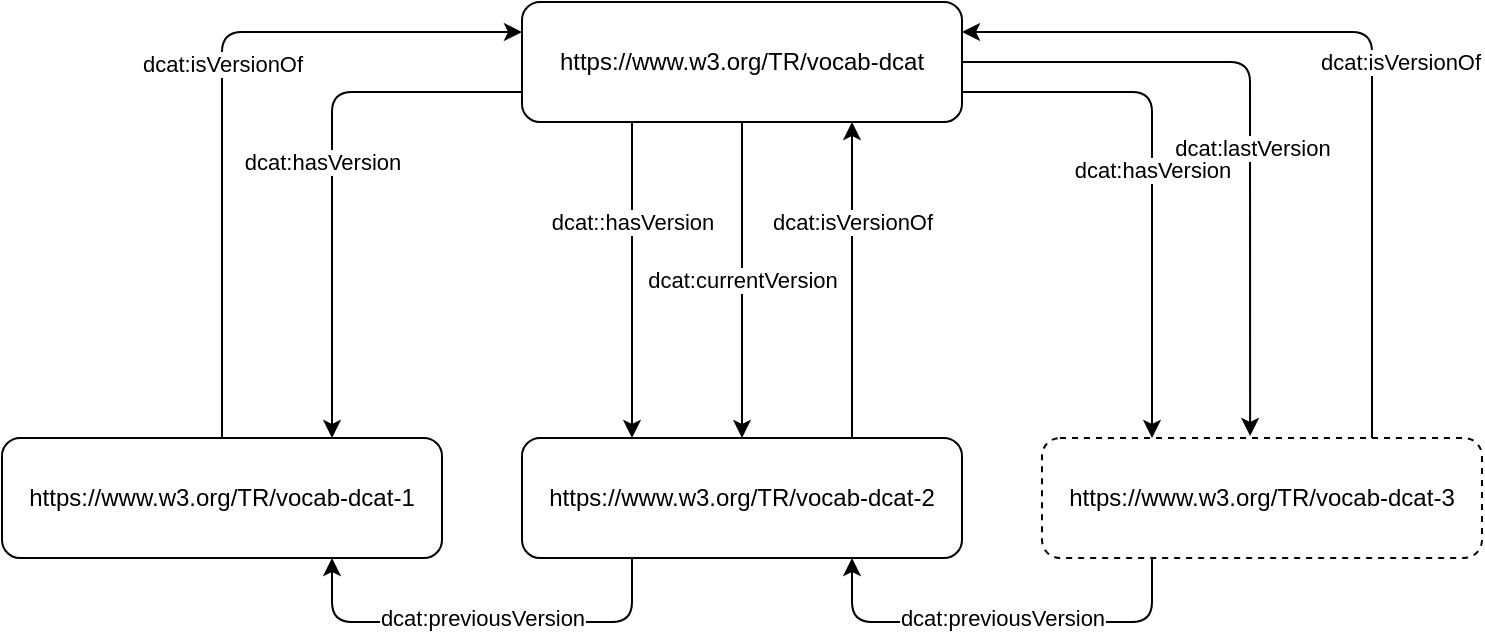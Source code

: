 <mxfile version="14.3.0" type="device"><diagram id="zFocH5qZz75w4V4DaWB2" name="Page-1"><mxGraphModel dx="1022" dy="380" grid="1" gridSize="10" guides="1" tooltips="1" connect="1" arrows="1" fold="1" page="1" pageScale="1" pageWidth="850" pageHeight="1100" math="0" shadow="0"><root><mxCell id="0"/><mxCell id="1" parent="0"/><mxCell id="XtZ0acnD53-WB9p8dm7F-1" value="https://www.w3.org/TR/vocab-dcat" style="rounded=1;whiteSpace=wrap;html=1;" vertex="1" parent="1"><mxGeometry x="260" y="40" width="220" height="60" as="geometry"/></mxCell><mxCell id="XtZ0acnD53-WB9p8dm7F-2" value="https://www.w3.org/TR/vocab-dcat-1" style="rounded=1;whiteSpace=wrap;html=1;" vertex="1" parent="1"><mxGeometry y="258" width="220" height="60" as="geometry"/></mxCell><mxCell id="XtZ0acnD53-WB9p8dm7F-3" value="https://www.w3.org/TR/vocab-dcat-2" style="rounded=1;whiteSpace=wrap;html=1;" vertex="1" parent="1"><mxGeometry x="260" y="258" width="220" height="60" as="geometry"/></mxCell><mxCell id="XtZ0acnD53-WB9p8dm7F-4" value="https://www.w3.org/TR/vocab-dcat-3" style="rounded=1;whiteSpace=wrap;html=1;dashed=1;" vertex="1" parent="1"><mxGeometry x="520" y="258" width="220" height="60" as="geometry"/></mxCell><mxCell id="XtZ0acnD53-WB9p8dm7F-6" value="" style="endArrow=classic;html=1;exitX=1;exitY=0.75;exitDx=0;exitDy=0;entryX=0.25;entryY=0;entryDx=0;entryDy=0;" edge="1" parent="1" source="XtZ0acnD53-WB9p8dm7F-1" target="XtZ0acnD53-WB9p8dm7F-4"><mxGeometry relative="1" as="geometry"><mxPoint x="500" y="50" as="sourcePoint"/><mxPoint x="650" y="238" as="targetPoint"/><Array as="points"><mxPoint x="575" y="85"/></Array></mxGeometry></mxCell><mxCell id="XtZ0acnD53-WB9p8dm7F-7" value="dcat:hasVersion" style="edgeLabel;resizable=0;html=1;align=center;verticalAlign=middle;" connectable="0" vertex="1" parent="XtZ0acnD53-WB9p8dm7F-6"><mxGeometry relative="1" as="geometry"/></mxCell><mxCell id="XtZ0acnD53-WB9p8dm7F-10" value="" style="endArrow=classic;html=1;entryX=0.25;entryY=0;entryDx=0;entryDy=0;exitX=0.25;exitY=1;exitDx=0;exitDy=0;" edge="1" parent="1" source="XtZ0acnD53-WB9p8dm7F-1" target="XtZ0acnD53-WB9p8dm7F-3"><mxGeometry relative="1" as="geometry"><mxPoint x="300" y="130" as="sourcePoint"/><mxPoint x="400" y="130" as="targetPoint"/><Array as="points"><mxPoint x="315" y="180"/></Array></mxGeometry></mxCell><mxCell id="XtZ0acnD53-WB9p8dm7F-11" value="dcat::hasVersion" style="edgeLabel;resizable=0;html=1;align=center;verticalAlign=middle;" connectable="0" vertex="1" parent="XtZ0acnD53-WB9p8dm7F-10"><mxGeometry relative="1" as="geometry"><mxPoint y="-29" as="offset"/></mxGeometry></mxCell><mxCell id="XtZ0acnD53-WB9p8dm7F-12" value="" style="endArrow=classic;html=1;exitX=0.5;exitY=1;exitDx=0;exitDy=0;" edge="1" parent="1" source="XtZ0acnD53-WB9p8dm7F-1" target="XtZ0acnD53-WB9p8dm7F-3"><mxGeometry relative="1" as="geometry"><mxPoint x="325" y="110" as="sourcePoint"/><mxPoint x="325" y="268" as="targetPoint"/></mxGeometry></mxCell><mxCell id="XtZ0acnD53-WB9p8dm7F-13" value="dcat:currentVersion" style="edgeLabel;resizable=0;html=1;align=center;verticalAlign=middle;" connectable="0" vertex="1" parent="XtZ0acnD53-WB9p8dm7F-12"><mxGeometry relative="1" as="geometry"/></mxCell><mxCell id="XtZ0acnD53-WB9p8dm7F-14" value="" style="endArrow=classic;html=1;entryX=0.75;entryY=1;entryDx=0;entryDy=0;exitX=0.75;exitY=0;exitDx=0;exitDy=0;" edge="1" parent="1" source="XtZ0acnD53-WB9p8dm7F-3" target="XtZ0acnD53-WB9p8dm7F-1"><mxGeometry relative="1" as="geometry"><mxPoint x="335" y="120" as="sourcePoint"/><mxPoint x="335" y="278" as="targetPoint"/></mxGeometry></mxCell><mxCell id="XtZ0acnD53-WB9p8dm7F-15" value="dcat:isVersionOf" style="edgeLabel;resizable=0;html=1;align=center;verticalAlign=middle;" connectable="0" vertex="1" parent="XtZ0acnD53-WB9p8dm7F-14"><mxGeometry relative="1" as="geometry"><mxPoint y="-29" as="offset"/></mxGeometry></mxCell><mxCell id="XtZ0acnD53-WB9p8dm7F-16" value="" style="endArrow=classic;html=1;entryX=1;entryY=0.25;entryDx=0;entryDy=0;exitX=0.75;exitY=0;exitDx=0;exitDy=0;" edge="1" parent="1" source="XtZ0acnD53-WB9p8dm7F-4" target="XtZ0acnD53-WB9p8dm7F-1"><mxGeometry relative="1" as="geometry"><mxPoint x="640" y="250" as="sourcePoint"/><mxPoint x="435" y="110" as="targetPoint"/><Array as="points"><mxPoint x="685" y="55"/></Array></mxGeometry></mxCell><mxCell id="XtZ0acnD53-WB9p8dm7F-17" value="dcat:isVersionOf" style="edgeLabel;resizable=0;html=1;align=center;verticalAlign=middle;" connectable="0" vertex="1" parent="XtZ0acnD53-WB9p8dm7F-16"><mxGeometry relative="1" as="geometry"><mxPoint x="15" y="15" as="offset"/></mxGeometry></mxCell><mxCell id="XtZ0acnD53-WB9p8dm7F-18" value="" style="endArrow=classic;html=1;exitX=0.5;exitY=0;exitDx=0;exitDy=0;entryX=0;entryY=0.25;entryDx=0;entryDy=0;" edge="1" parent="1" source="XtZ0acnD53-WB9p8dm7F-2" target="XtZ0acnD53-WB9p8dm7F-1"><mxGeometry relative="1" as="geometry"><mxPoint x="435" y="268" as="sourcePoint"/><mxPoint x="259" y="63" as="targetPoint"/><Array as="points"><mxPoint x="110" y="55"/></Array></mxGeometry></mxCell><mxCell id="XtZ0acnD53-WB9p8dm7F-19" value="dcat:isVersionOf" style="edgeLabel;resizable=0;html=1;align=center;verticalAlign=middle;" connectable="0" vertex="1" parent="XtZ0acnD53-WB9p8dm7F-18"><mxGeometry relative="1" as="geometry"><mxPoint y="-11" as="offset"/></mxGeometry></mxCell><mxCell id="XtZ0acnD53-WB9p8dm7F-25" value="" style="endArrow=classic;html=1;exitX=0.25;exitY=1;exitDx=0;exitDy=0;entryX=0.75;entryY=1;entryDx=0;entryDy=0;" edge="1" parent="1" source="XtZ0acnD53-WB9p8dm7F-3" target="XtZ0acnD53-WB9p8dm7F-2"><mxGeometry relative="1" as="geometry"><mxPoint x="380" y="340" as="sourcePoint"/><mxPoint x="192.5" y="318" as="targetPoint"/><Array as="points"><mxPoint x="315" y="350"/><mxPoint x="165" y="350"/></Array></mxGeometry></mxCell><mxCell id="XtZ0acnD53-WB9p8dm7F-26" value="dcat:previousVersion" style="edgeLabel;resizable=0;html=1;align=center;verticalAlign=middle;" connectable="0" vertex="1" parent="XtZ0acnD53-WB9p8dm7F-25"><mxGeometry relative="1" as="geometry"><mxPoint y="-2" as="offset"/></mxGeometry></mxCell><mxCell id="XtZ0acnD53-WB9p8dm7F-27" value="" style="endArrow=classic;html=1;exitX=0.25;exitY=1;exitDx=0;exitDy=0;entryX=0.75;entryY=1;entryDx=0;entryDy=0;" edge="1" parent="1" source="XtZ0acnD53-WB9p8dm7F-4" target="XtZ0acnD53-WB9p8dm7F-3"><mxGeometry relative="1" as="geometry"><mxPoint x="631" y="318" as="sourcePoint"/><mxPoint x="370" y="318" as="targetPoint"/><Array as="points"><mxPoint x="575" y="350"/><mxPoint x="425" y="350"/></Array></mxGeometry></mxCell><mxCell id="XtZ0acnD53-WB9p8dm7F-28" value="dcat:previousVersion" style="edgeLabel;resizable=0;html=1;align=center;verticalAlign=middle;" connectable="0" vertex="1" parent="XtZ0acnD53-WB9p8dm7F-27"><mxGeometry relative="1" as="geometry"><mxPoint y="-2" as="offset"/></mxGeometry></mxCell><mxCell id="XtZ0acnD53-WB9p8dm7F-29" value="" style="endArrow=classic;html=1;exitX=1;exitY=0.5;exitDx=0;exitDy=0;entryX=0.473;entryY=-0.017;entryDx=0;entryDy=0;entryPerimeter=0;" edge="1" parent="1" source="XtZ0acnD53-WB9p8dm7F-1" target="XtZ0acnD53-WB9p8dm7F-4"><mxGeometry relative="1" as="geometry"><mxPoint x="490" y="95" as="sourcePoint"/><mxPoint x="585" y="268" as="targetPoint"/><Array as="points"><mxPoint x="624" y="70"/></Array></mxGeometry></mxCell><mxCell id="XtZ0acnD53-WB9p8dm7F-30" value="dcat:lastVersion" style="edgeLabel;resizable=0;html=1;align=center;verticalAlign=middle;" connectable="0" vertex="1" parent="XtZ0acnD53-WB9p8dm7F-29"><mxGeometry relative="1" as="geometry"><mxPoint x="0.91" y="21" as="offset"/></mxGeometry></mxCell><mxCell id="XtZ0acnD53-WB9p8dm7F-34" value="" style="endArrow=classic;html=1;exitX=0;exitY=0.75;exitDx=0;exitDy=0;entryX=0.75;entryY=0;entryDx=0;entryDy=0;" edge="1" parent="1" source="XtZ0acnD53-WB9p8dm7F-1" target="XtZ0acnD53-WB9p8dm7F-2"><mxGeometry relative="1" as="geometry"><mxPoint x="270" y="93" as="sourcePoint"/><mxPoint y="260" as="targetPoint"/><Array as="points"><mxPoint x="165" y="85"/></Array></mxGeometry></mxCell><mxCell id="XtZ0acnD53-WB9p8dm7F-35" value="dcat:hasVersion" style="edgeLabel;resizable=0;html=1;align=center;verticalAlign=middle;" connectable="0" vertex="1" parent="XtZ0acnD53-WB9p8dm7F-34"><mxGeometry relative="1" as="geometry"><mxPoint x="-5" y="-4" as="offset"/></mxGeometry></mxCell></root></mxGraphModel></diagram></mxfile>